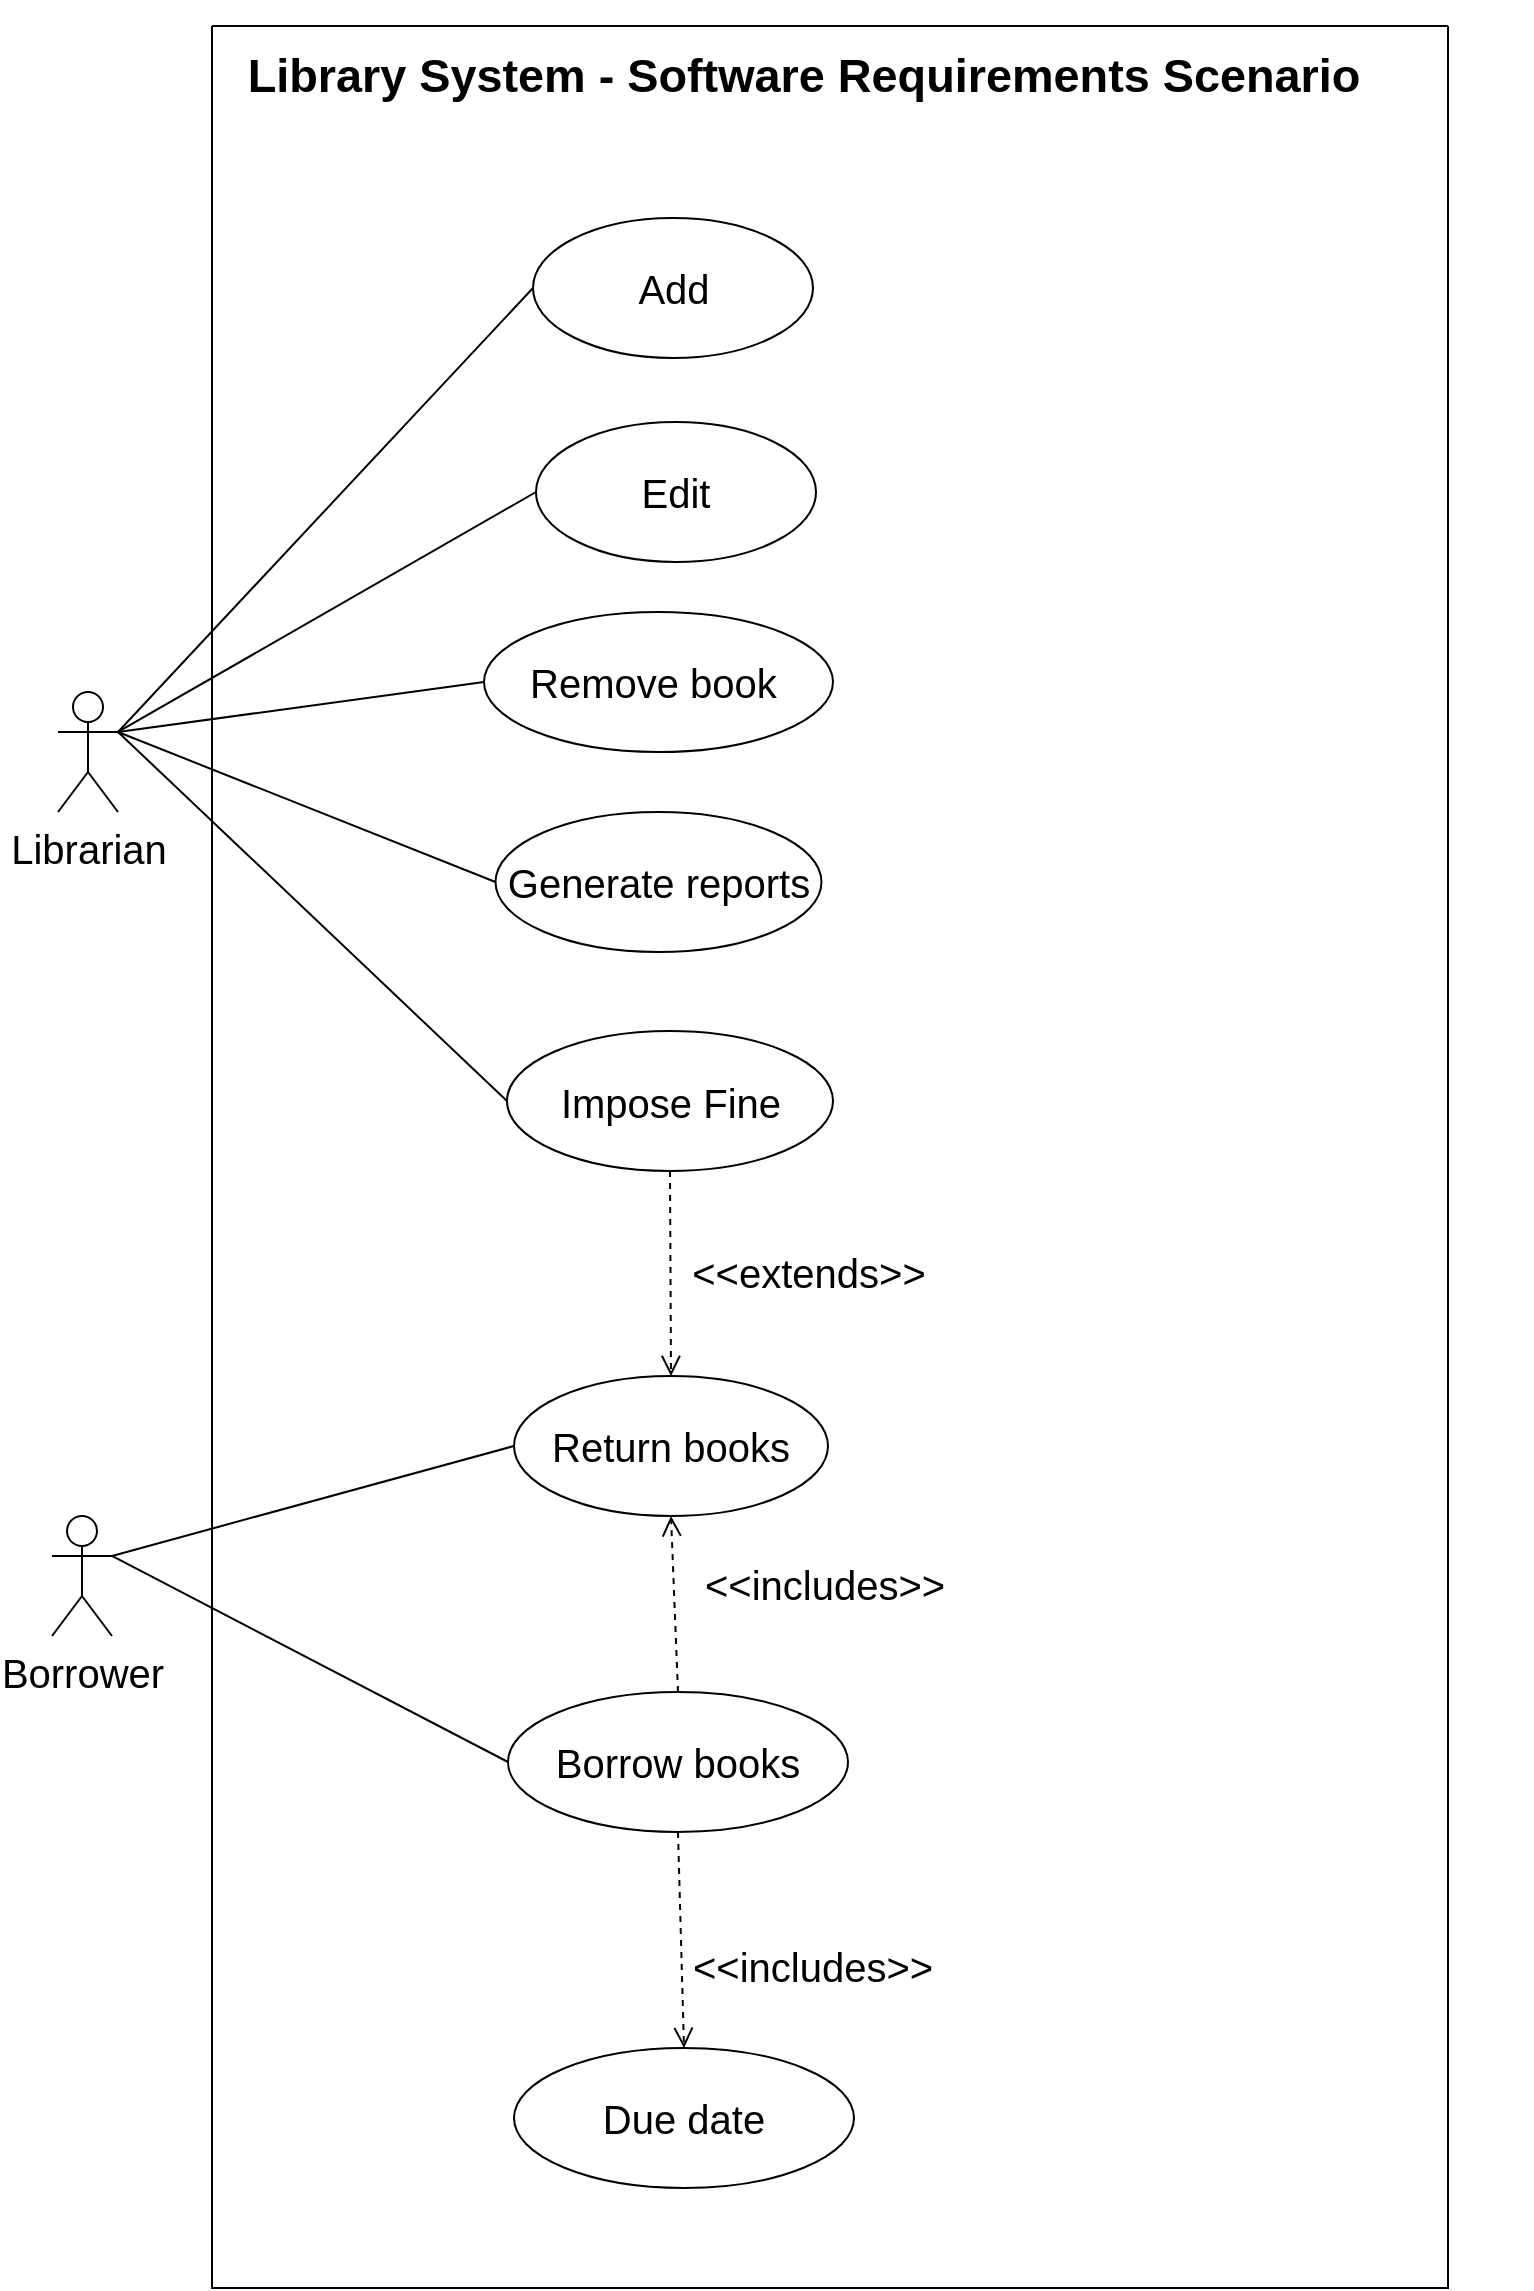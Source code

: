 <mxfile version="26.0.16">
  <diagram name="Page-1" id="xa9x2rY6_Jg343_2piz7">
    <mxGraphModel dx="691" dy="1234" grid="0" gridSize="10" guides="1" tooltips="1" connect="1" arrows="1" fold="1" page="1" pageScale="1" pageWidth="827" pageHeight="1169" math="0" shadow="0">
      <root>
        <mxCell id="0" />
        <mxCell id="1" parent="0" />
        <mxCell id="qyqPjw50bqxHxHPLrsJm-1" value="Librarian" style="shape=umlActor;verticalLabelPosition=bottom;verticalAlign=top;html=1;outlineConnect=0;fontSize=20;" vertex="1" parent="1">
          <mxGeometry x="870" y="349" width="30" height="60" as="geometry" />
        </mxCell>
        <mxCell id="qyqPjw50bqxHxHPLrsJm-62" value="" style="swimlane;startSize=0;fontSize=20;" vertex="1" parent="1">
          <mxGeometry x="947" y="16" width="618" height="1131" as="geometry" />
        </mxCell>
        <mxCell id="qyqPjw50bqxHxHPLrsJm-60" value="&lt;h3&gt;Library System - Software Requirements Scenario&lt;/h3&gt;" style="text;html=1;align=center;verticalAlign=middle;whiteSpace=wrap;rounded=0;fontSize=20;" vertex="1" parent="qyqPjw50bqxHxHPLrsJm-62">
          <mxGeometry x="-68" y="10" width="728" height="30" as="geometry" />
        </mxCell>
        <mxCell id="qyqPjw50bqxHxHPLrsJm-139" value="Add" style="ellipse;whiteSpace=wrap;html=1;fontSize=20;" vertex="1" parent="qyqPjw50bqxHxHPLrsJm-62">
          <mxGeometry x="160.5" y="96" width="140" height="70" as="geometry" />
        </mxCell>
        <mxCell id="qyqPjw50bqxHxHPLrsJm-155" value="Edit" style="ellipse;whiteSpace=wrap;html=1;fontSize=20;" vertex="1" parent="qyqPjw50bqxHxHPLrsJm-62">
          <mxGeometry x="162" y="198" width="140" height="70" as="geometry" />
        </mxCell>
        <mxCell id="qyqPjw50bqxHxHPLrsJm-156" value="Remove book&amp;nbsp;" style="ellipse;whiteSpace=wrap;html=1;fontSize=20;" vertex="1" parent="qyqPjw50bqxHxHPLrsJm-62">
          <mxGeometry x="136" y="293" width="174.5" height="70" as="geometry" />
        </mxCell>
        <mxCell id="qyqPjw50bqxHxHPLrsJm-157" value="Generate reports" style="ellipse;whiteSpace=wrap;html=1;fontSize=20;" vertex="1" parent="qyqPjw50bqxHxHPLrsJm-62">
          <mxGeometry x="141.75" y="393" width="163" height="70" as="geometry" />
        </mxCell>
        <mxCell id="qyqPjw50bqxHxHPLrsJm-237" value="&lt;p style=&quot;text-align: start;&quot; class=&quot;p1&quot;&gt;Impose Fine&lt;/p&gt;" style="ellipse;whiteSpace=wrap;html=1;fontSize=20;" vertex="1" parent="qyqPjw50bqxHxHPLrsJm-62">
          <mxGeometry x="147.5" y="502.5" width="163" height="70" as="geometry" />
        </mxCell>
        <mxCell id="qyqPjw50bqxHxHPLrsJm-163" value="" style="endArrow=none;html=1;rounded=0;exitX=1;exitY=0.333;exitDx=0;exitDy=0;exitPerimeter=0;entryX=0;entryY=0.5;entryDx=0;entryDy=0;fontSize=20;" edge="1" parent="1" source="qyqPjw50bqxHxHPLrsJm-1" target="qyqPjw50bqxHxHPLrsJm-237">
          <mxGeometry width="50" height="50" relative="1" as="geometry">
            <mxPoint x="924" y="267" as="sourcePoint" />
            <mxPoint x="1074.5" y="567" as="targetPoint" />
          </mxGeometry>
        </mxCell>
        <mxCell id="qyqPjw50bqxHxHPLrsJm-162" value="" style="endArrow=none;html=1;rounded=0;exitX=1;exitY=0.333;exitDx=0;exitDy=0;entryX=0;entryY=0.5;entryDx=0;entryDy=0;fontSize=20;exitPerimeter=0;" edge="1" parent="1" source="qyqPjw50bqxHxHPLrsJm-1" target="qyqPjw50bqxHxHPLrsJm-139">
          <mxGeometry width="50" height="50" relative="1" as="geometry">
            <mxPoint x="924" y="567" as="sourcePoint" />
            <mxPoint x="1144" y="267" as="targetPoint" />
          </mxGeometry>
        </mxCell>
        <mxCell id="qyqPjw50bqxHxHPLrsJm-130" value="" style="endArrow=none;html=1;rounded=0;exitX=1;exitY=0.333;exitDx=0;exitDy=0;entryX=0;entryY=0.5;entryDx=0;entryDy=0;fontSize=20;exitPerimeter=0;" edge="1" parent="1" source="qyqPjw50bqxHxHPLrsJm-1" target="qyqPjw50bqxHxHPLrsJm-155">
          <mxGeometry width="50" height="50" relative="1" as="geometry">
            <mxPoint x="1204" y="961.43" as="sourcePoint" />
            <mxPoint x="1334" y="891.43" as="targetPoint" />
          </mxGeometry>
        </mxCell>
        <mxCell id="qyqPjw50bqxHxHPLrsJm-131" value="" style="endArrow=none;html=1;rounded=0;exitX=1;exitY=0.333;exitDx=0;exitDy=0;entryX=0;entryY=0.5;entryDx=0;entryDy=0;fontSize=20;exitPerimeter=0;" edge="1" parent="1" source="qyqPjw50bqxHxHPLrsJm-1" target="qyqPjw50bqxHxHPLrsJm-156">
          <mxGeometry width="50" height="50" relative="1" as="geometry">
            <mxPoint x="1204" y="961.43" as="sourcePoint" />
            <mxPoint x="1334" y="1001.43" as="targetPoint" />
          </mxGeometry>
        </mxCell>
        <mxCell id="qyqPjw50bqxHxHPLrsJm-132" value="" style="endArrow=none;html=1;rounded=0;entryX=0;entryY=0.5;entryDx=0;entryDy=0;fontSize=20;exitX=1;exitY=0.333;exitDx=0;exitDy=0;exitPerimeter=0;" edge="1" parent="1" source="qyqPjw50bqxHxHPLrsJm-1" target="qyqPjw50bqxHxHPLrsJm-157">
          <mxGeometry width="50" height="50" relative="1" as="geometry">
            <mxPoint x="1214" y="787" as="sourcePoint" />
            <mxPoint x="1334" y="1111.43" as="targetPoint" />
          </mxGeometry>
        </mxCell>
        <mxCell id="qyqPjw50bqxHxHPLrsJm-2" value="Borrower" style="shape=umlActor;verticalLabelPosition=bottom;verticalAlign=top;html=1;outlineConnect=0;fontSize=20;" vertex="1" parent="1">
          <mxGeometry x="867" y="761" width="30" height="60" as="geometry" />
        </mxCell>
        <mxCell id="qyqPjw50bqxHxHPLrsJm-153" value="Borrow books" style="ellipse;whiteSpace=wrap;html=1;fontSize=20;" vertex="1" parent="1">
          <mxGeometry x="1095" y="849" width="170" height="70" as="geometry" />
        </mxCell>
        <mxCell id="qyqPjw50bqxHxHPLrsJm-194" value="Return books" style="ellipse;whiteSpace=wrap;html=1;fontSize=20;" vertex="1" parent="1">
          <mxGeometry x="1098" y="691" width="157" height="70" as="geometry" />
        </mxCell>
        <mxCell id="qyqPjw50bqxHxHPLrsJm-219" value="&amp;lt;&amp;lt;includes&amp;gt;&amp;gt;" style="html=1;verticalAlign=bottom;endArrow=open;dashed=1;endSize=8;curved=0;rounded=0;fontSize=20;exitX=0.5;exitY=0;exitDx=0;exitDy=0;entryX=0.5;entryY=1;entryDx=0;entryDy=0;" edge="1" parent="1" source="qyqPjw50bqxHxHPLrsJm-153" target="qyqPjw50bqxHxHPLrsJm-194">
          <mxGeometry x="-0.181" y="-74" relative="1" as="geometry">
            <mxPoint x="1012.417" y="900.996" as="sourcePoint" />
            <mxPoint x="916" y="930.519" as="targetPoint" />
            <mxPoint as="offset" />
          </mxGeometry>
        </mxCell>
        <mxCell id="qyqPjw50bqxHxHPLrsJm-241" value="Due date" style="ellipse;whiteSpace=wrap;html=1;fontSize=20;" vertex="1" parent="1">
          <mxGeometry x="1098" y="1027" width="170" height="70" as="geometry" />
        </mxCell>
        <mxCell id="qyqPjw50bqxHxHPLrsJm-242" value="&amp;lt;&amp;lt;includes&amp;gt;&amp;gt;" style="html=1;verticalAlign=bottom;endArrow=open;dashed=1;endSize=8;curved=0;rounded=0;entryX=0.5;entryY=0;entryDx=0;entryDy=0;exitX=0.5;exitY=1;exitDx=0;exitDy=0;fontSize=20;" edge="1" parent="1" source="qyqPjw50bqxHxHPLrsJm-153" target="qyqPjw50bqxHxHPLrsJm-241">
          <mxGeometry x="0.533" y="65" relative="1" as="geometry">
            <mxPoint x="1471" y="949" as="sourcePoint" />
            <mxPoint x="1640" y="971" as="targetPoint" />
            <mxPoint y="1" as="offset" />
          </mxGeometry>
        </mxCell>
        <mxCell id="qyqPjw50bqxHxHPLrsJm-243" value="&amp;lt;&amp;lt;extends&amp;gt;&amp;gt;" style="html=1;verticalAlign=bottom;endArrow=open;dashed=1;endSize=8;curved=0;rounded=0;exitX=0.5;exitY=1;exitDx=0;exitDy=0;fontSize=20;entryX=0.5;entryY=0;entryDx=0;entryDy=0;" edge="1" parent="1" source="qyqPjw50bqxHxHPLrsJm-237" target="qyqPjw50bqxHxHPLrsJm-194">
          <mxGeometry x="0.285" y="69" relative="1" as="geometry">
            <mxPoint x="1042.5" y="644" as="sourcePoint" />
            <mxPoint x="1085.5" y="858" as="targetPoint" />
            <mxPoint as="offset" />
          </mxGeometry>
        </mxCell>
        <mxCell id="qyqPjw50bqxHxHPLrsJm-72" value="" style="endArrow=none;html=1;rounded=0;exitX=1;exitY=0.333;exitDx=0;exitDy=0;exitPerimeter=0;entryX=0;entryY=0.5;entryDx=0;entryDy=0;fontSize=20;" edge="1" parent="1" source="qyqPjw50bqxHxHPLrsJm-2" target="qyqPjw50bqxHxHPLrsJm-153">
          <mxGeometry width="50" height="50" relative="1" as="geometry">
            <mxPoint x="1397.5" y="798" as="sourcePoint" />
            <mxPoint x="415.5" y="1117" as="targetPoint" />
          </mxGeometry>
        </mxCell>
        <mxCell id="qyqPjw50bqxHxHPLrsJm-240" value="" style="endArrow=none;html=1;rounded=0;exitX=1;exitY=0.333;exitDx=0;exitDy=0;exitPerimeter=0;entryX=0;entryY=0.5;entryDx=0;entryDy=0;fontSize=20;" edge="1" parent="1" source="qyqPjw50bqxHxHPLrsJm-2" target="qyqPjw50bqxHxHPLrsJm-194">
          <mxGeometry width="50" height="50" relative="1" as="geometry">
            <mxPoint x="1397.5" y="798" as="sourcePoint" />
            <mxPoint x="853.5" y="1092" as="targetPoint" />
          </mxGeometry>
        </mxCell>
      </root>
    </mxGraphModel>
  </diagram>
</mxfile>
